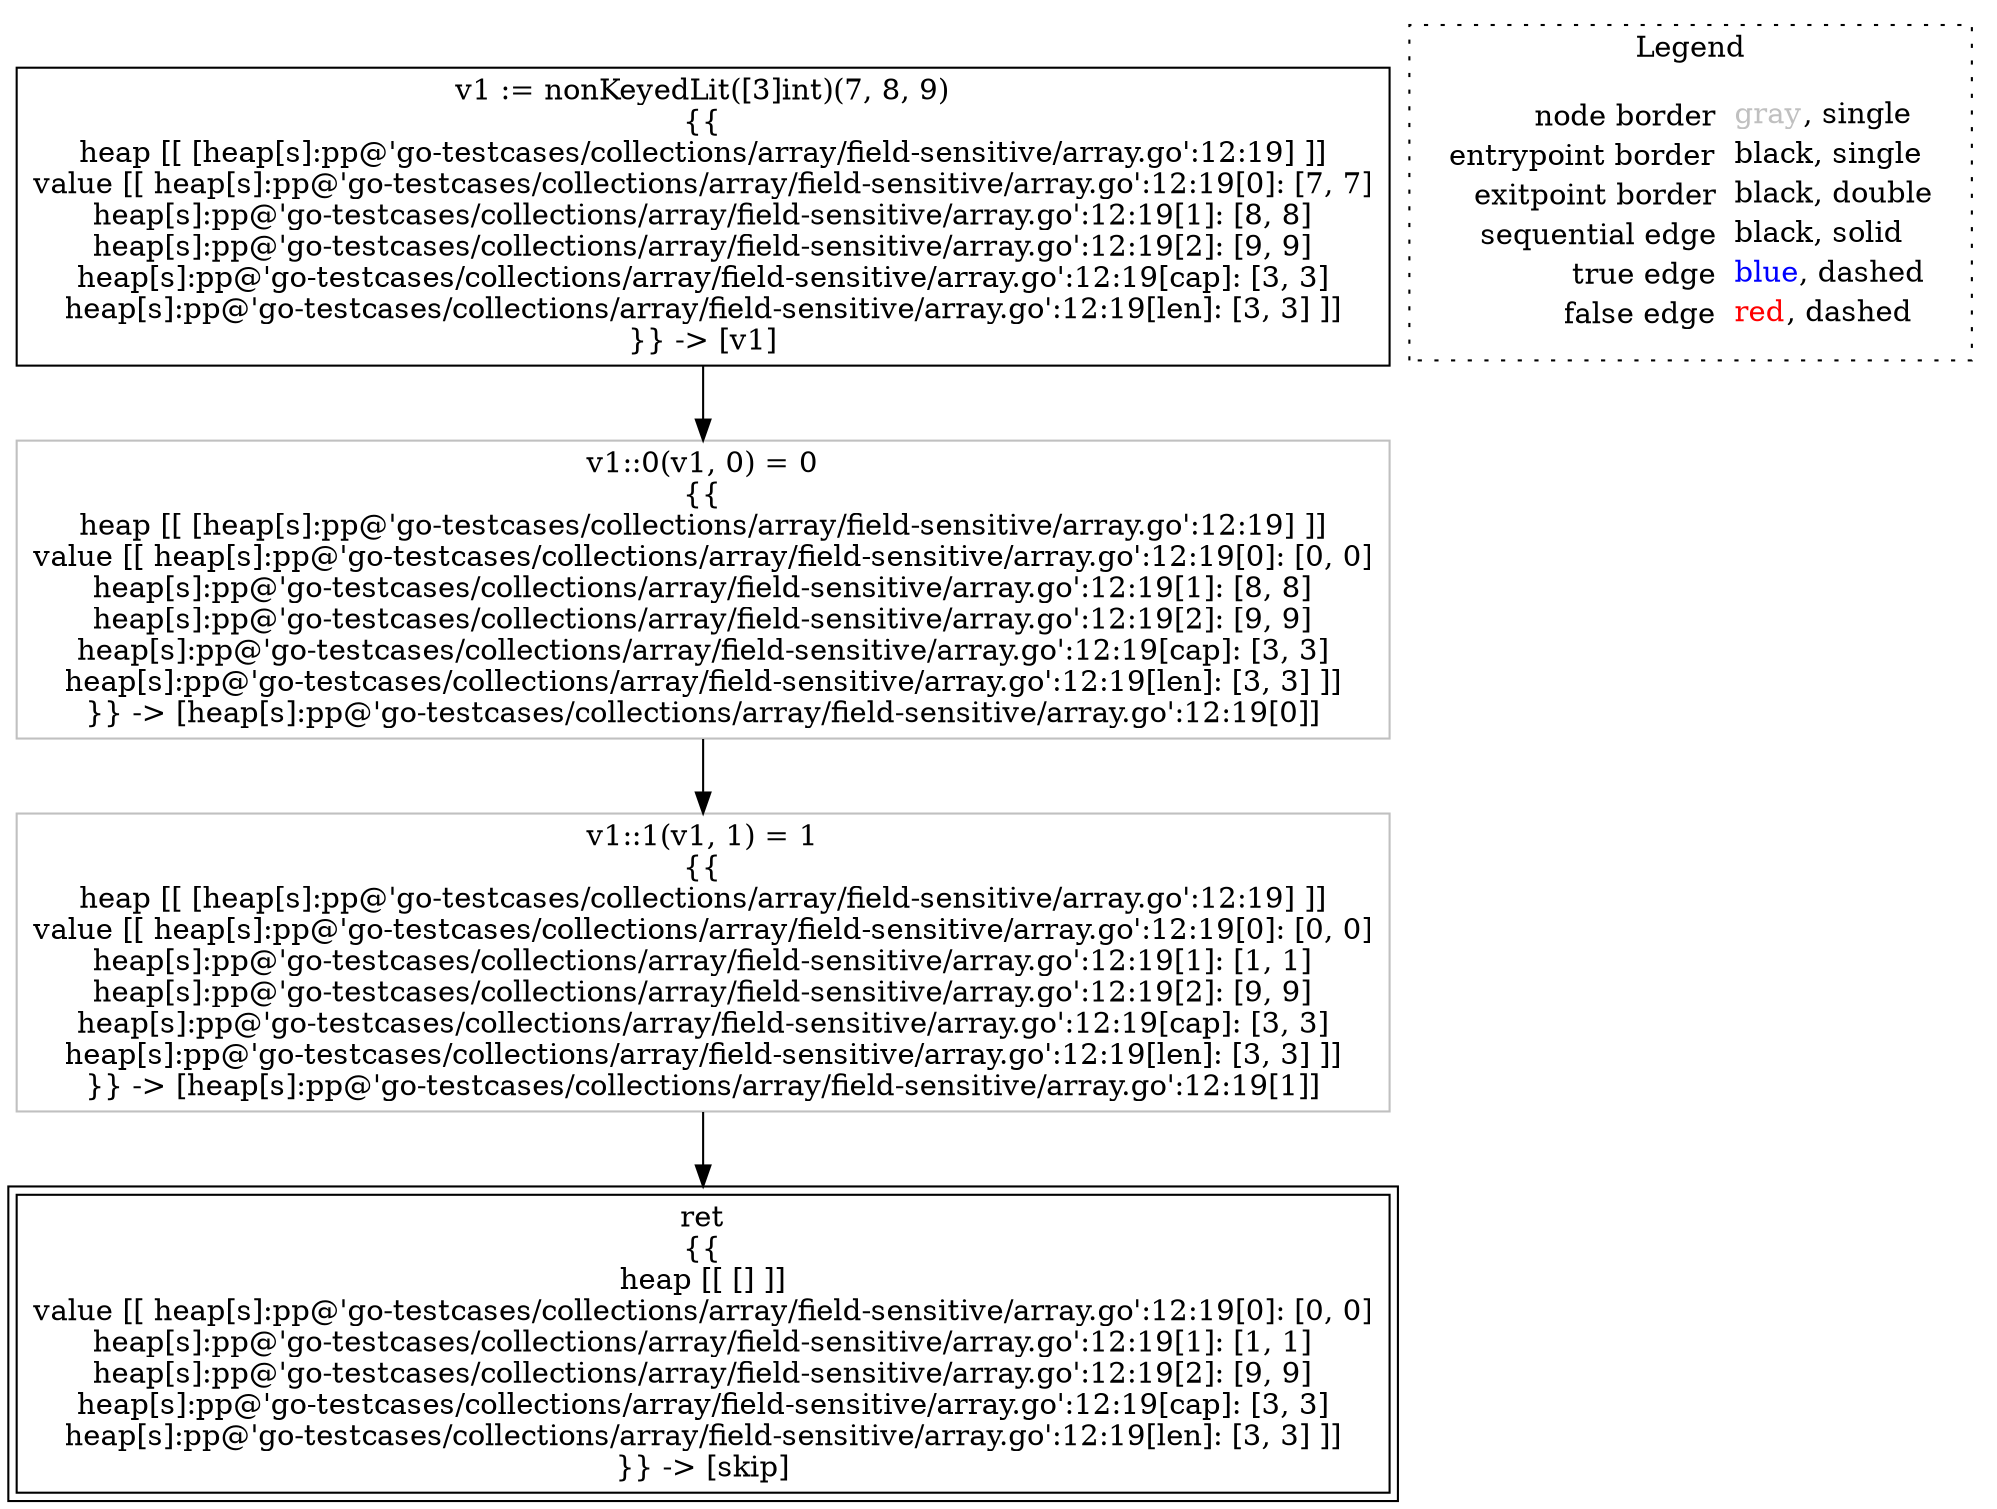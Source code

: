 digraph {
	"node0" [shape="rect",color="black",label=<v1 := nonKeyedLit([3]int)(7, 8, 9)<BR/>{{<BR/>heap [[ [heap[s]:pp@'go-testcases/collections/array/field-sensitive/array.go':12:19] ]]<BR/>value [[ heap[s]:pp@'go-testcases/collections/array/field-sensitive/array.go':12:19[0]: [7, 7]<BR/>heap[s]:pp@'go-testcases/collections/array/field-sensitive/array.go':12:19[1]: [8, 8]<BR/>heap[s]:pp@'go-testcases/collections/array/field-sensitive/array.go':12:19[2]: [9, 9]<BR/>heap[s]:pp@'go-testcases/collections/array/field-sensitive/array.go':12:19[cap]: [3, 3]<BR/>heap[s]:pp@'go-testcases/collections/array/field-sensitive/array.go':12:19[len]: [3, 3] ]]<BR/>}} -&gt; [v1]>];
	"node1" [shape="rect",color="black",peripheries="2",label=<ret<BR/>{{<BR/>heap [[ [] ]]<BR/>value [[ heap[s]:pp@'go-testcases/collections/array/field-sensitive/array.go':12:19[0]: [0, 0]<BR/>heap[s]:pp@'go-testcases/collections/array/field-sensitive/array.go':12:19[1]: [1, 1]<BR/>heap[s]:pp@'go-testcases/collections/array/field-sensitive/array.go':12:19[2]: [9, 9]<BR/>heap[s]:pp@'go-testcases/collections/array/field-sensitive/array.go':12:19[cap]: [3, 3]<BR/>heap[s]:pp@'go-testcases/collections/array/field-sensitive/array.go':12:19[len]: [3, 3] ]]<BR/>}} -&gt; [skip]>];
	"node2" [shape="rect",color="gray",label=<v1::1(v1, 1) = 1<BR/>{{<BR/>heap [[ [heap[s]:pp@'go-testcases/collections/array/field-sensitive/array.go':12:19] ]]<BR/>value [[ heap[s]:pp@'go-testcases/collections/array/field-sensitive/array.go':12:19[0]: [0, 0]<BR/>heap[s]:pp@'go-testcases/collections/array/field-sensitive/array.go':12:19[1]: [1, 1]<BR/>heap[s]:pp@'go-testcases/collections/array/field-sensitive/array.go':12:19[2]: [9, 9]<BR/>heap[s]:pp@'go-testcases/collections/array/field-sensitive/array.go':12:19[cap]: [3, 3]<BR/>heap[s]:pp@'go-testcases/collections/array/field-sensitive/array.go':12:19[len]: [3, 3] ]]<BR/>}} -&gt; [heap[s]:pp@'go-testcases/collections/array/field-sensitive/array.go':12:19[1]]>];
	"node3" [shape="rect",color="gray",label=<v1::0(v1, 0) = 0<BR/>{{<BR/>heap [[ [heap[s]:pp@'go-testcases/collections/array/field-sensitive/array.go':12:19] ]]<BR/>value [[ heap[s]:pp@'go-testcases/collections/array/field-sensitive/array.go':12:19[0]: [0, 0]<BR/>heap[s]:pp@'go-testcases/collections/array/field-sensitive/array.go':12:19[1]: [8, 8]<BR/>heap[s]:pp@'go-testcases/collections/array/field-sensitive/array.go':12:19[2]: [9, 9]<BR/>heap[s]:pp@'go-testcases/collections/array/field-sensitive/array.go':12:19[cap]: [3, 3]<BR/>heap[s]:pp@'go-testcases/collections/array/field-sensitive/array.go':12:19[len]: [3, 3] ]]<BR/>}} -&gt; [heap[s]:pp@'go-testcases/collections/array/field-sensitive/array.go':12:19[0]]>];
	"node2" -> "node1" [color="black"];
	"node3" -> "node2" [color="black"];
	"node0" -> "node3" [color="black"];
subgraph cluster_legend {
	label="Legend";
	style=dotted;
	node [shape=plaintext];
	"legend" [label=<<table border="0" cellpadding="2" cellspacing="0" cellborder="0"><tr><td align="right">node border&nbsp;</td><td align="left"><font color="gray">gray</font>, single</td></tr><tr><td align="right">entrypoint border&nbsp;</td><td align="left"><font color="black">black</font>, single</td></tr><tr><td align="right">exitpoint border&nbsp;</td><td align="left"><font color="black">black</font>, double</td></tr><tr><td align="right">sequential edge&nbsp;</td><td align="left"><font color="black">black</font>, solid</td></tr><tr><td align="right">true edge&nbsp;</td><td align="left"><font color="blue">blue</font>, dashed</td></tr><tr><td align="right">false edge&nbsp;</td><td align="left"><font color="red">red</font>, dashed</td></tr></table>>];
}

}

